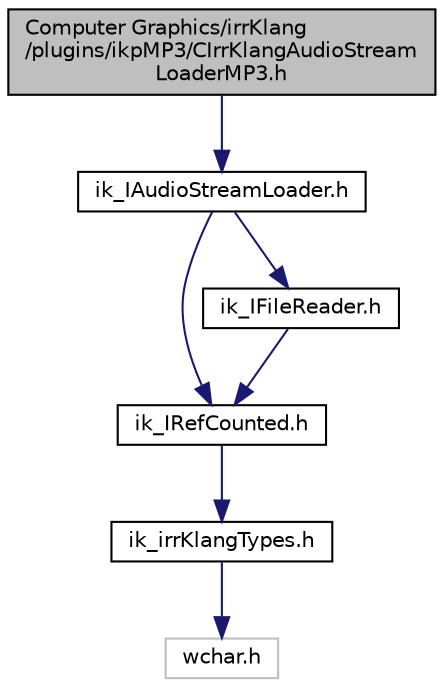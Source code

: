 digraph "Computer Graphics/irrKlang/plugins/ikpMP3/CIrrKlangAudioStreamLoaderMP3.h"
{
  bgcolor="transparent";
  edge [fontname="Helvetica",fontsize="10",labelfontname="Helvetica",labelfontsize="10"];
  node [fontname="Helvetica",fontsize="10",shape=record];
  Node1 [label="Computer Graphics/irrKlang\l/plugins/ikpMP3/CIrrKlangAudioStream\lLoaderMP3.h",height=0.2,width=0.4,color="black", fillcolor="grey75", style="filled", fontcolor="black"];
  Node1 -> Node2 [color="midnightblue",fontsize="10",style="solid",fontname="Helvetica"];
  Node2 [label="ik_IAudioStreamLoader.h",height=0.2,width=0.4,color="black",URL="$ik__IAudioStreamLoader_8h.html"];
  Node2 -> Node3 [color="midnightblue",fontsize="10",style="solid",fontname="Helvetica"];
  Node3 [label="ik_IRefCounted.h",height=0.2,width=0.4,color="black",URL="$ik__IRefCounted_8h.html"];
  Node3 -> Node4 [color="midnightblue",fontsize="10",style="solid",fontname="Helvetica"];
  Node4 [label="ik_irrKlangTypes.h",height=0.2,width=0.4,color="black",URL="$ik__irrKlangTypes_8h.html"];
  Node4 -> Node5 [color="midnightblue",fontsize="10",style="solid",fontname="Helvetica"];
  Node5 [label="wchar.h",height=0.2,width=0.4,color="grey75"];
  Node2 -> Node6 [color="midnightblue",fontsize="10",style="solid",fontname="Helvetica"];
  Node6 [label="ik_IFileReader.h",height=0.2,width=0.4,color="black",URL="$ik__IFileReader_8h.html"];
  Node6 -> Node3 [color="midnightblue",fontsize="10",style="solid",fontname="Helvetica"];
}
